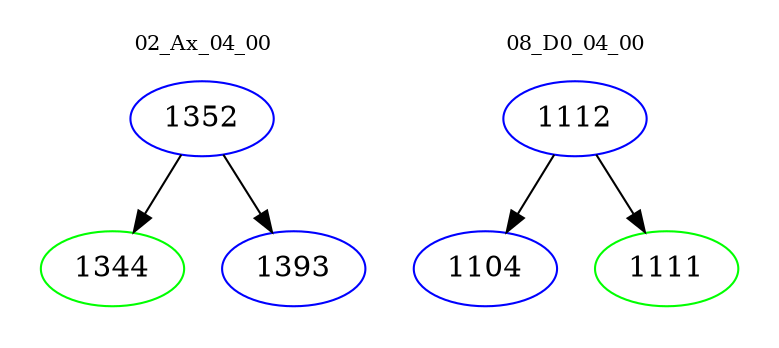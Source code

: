 digraph{
subgraph cluster_0 {
color = white
label = "02_Ax_04_00";
fontsize=10;
T0_1352 [label="1352", color="blue"]
T0_1352 -> T0_1344 [color="black"]
T0_1344 [label="1344", color="green"]
T0_1352 -> T0_1393 [color="black"]
T0_1393 [label="1393", color="blue"]
}
subgraph cluster_1 {
color = white
label = "08_D0_04_00";
fontsize=10;
T1_1112 [label="1112", color="blue"]
T1_1112 -> T1_1104 [color="black"]
T1_1104 [label="1104", color="blue"]
T1_1112 -> T1_1111 [color="black"]
T1_1111 [label="1111", color="green"]
}
}
